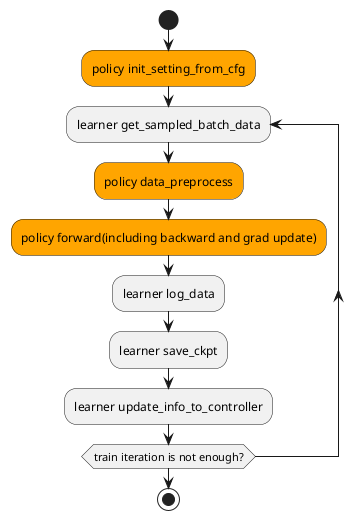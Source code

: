 @startuml
start
#orange:policy init_setting_from_cfg;
repeat :learner get_sampled_batch_data
  #orange:policy data_preprocess;
  #orange:policy forward(including backward and grad update);
  :learner log_data;
  :learner save_ckpt;
  :learner update_info_to_controller;

repeat while (train iteration is not enough?)
stop
@enduml
